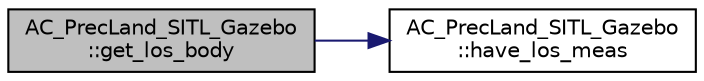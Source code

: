 digraph "AC_PrecLand_SITL_Gazebo::get_los_body"
{
 // INTERACTIVE_SVG=YES
  edge [fontname="Helvetica",fontsize="10",labelfontname="Helvetica",labelfontsize="10"];
  node [fontname="Helvetica",fontsize="10",shape=record];
  rankdir="LR";
  Node1 [label="AC_PrecLand_SITL_Gazebo\l::get_los_body",height=0.2,width=0.4,color="black", fillcolor="grey75", style="filled", fontcolor="black"];
  Node1 -> Node2 [color="midnightblue",fontsize="10",style="solid",fontname="Helvetica"];
  Node2 [label="AC_PrecLand_SITL_Gazebo\l::have_los_meas",height=0.2,width=0.4,color="black", fillcolor="white", style="filled",URL="$classAC__PrecLand__SITL__Gazebo.html#a8bf87f51ef7b1ee3c5c02af7aeed50cc"];
}
